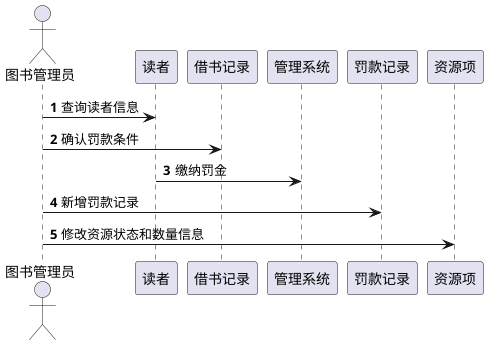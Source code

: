 @startuml
autonumber
actor 图书管理员

图书管理员->读者:查询读者信息
图书管理员 -> 借书记录:确认罚款条件
读者->管理系统:缴纳罚金
图书管理员 -> 罚款记录: 新增罚款记录
图书管理员 -> 资源项: 修改资源状态和数量信息

@enduml
